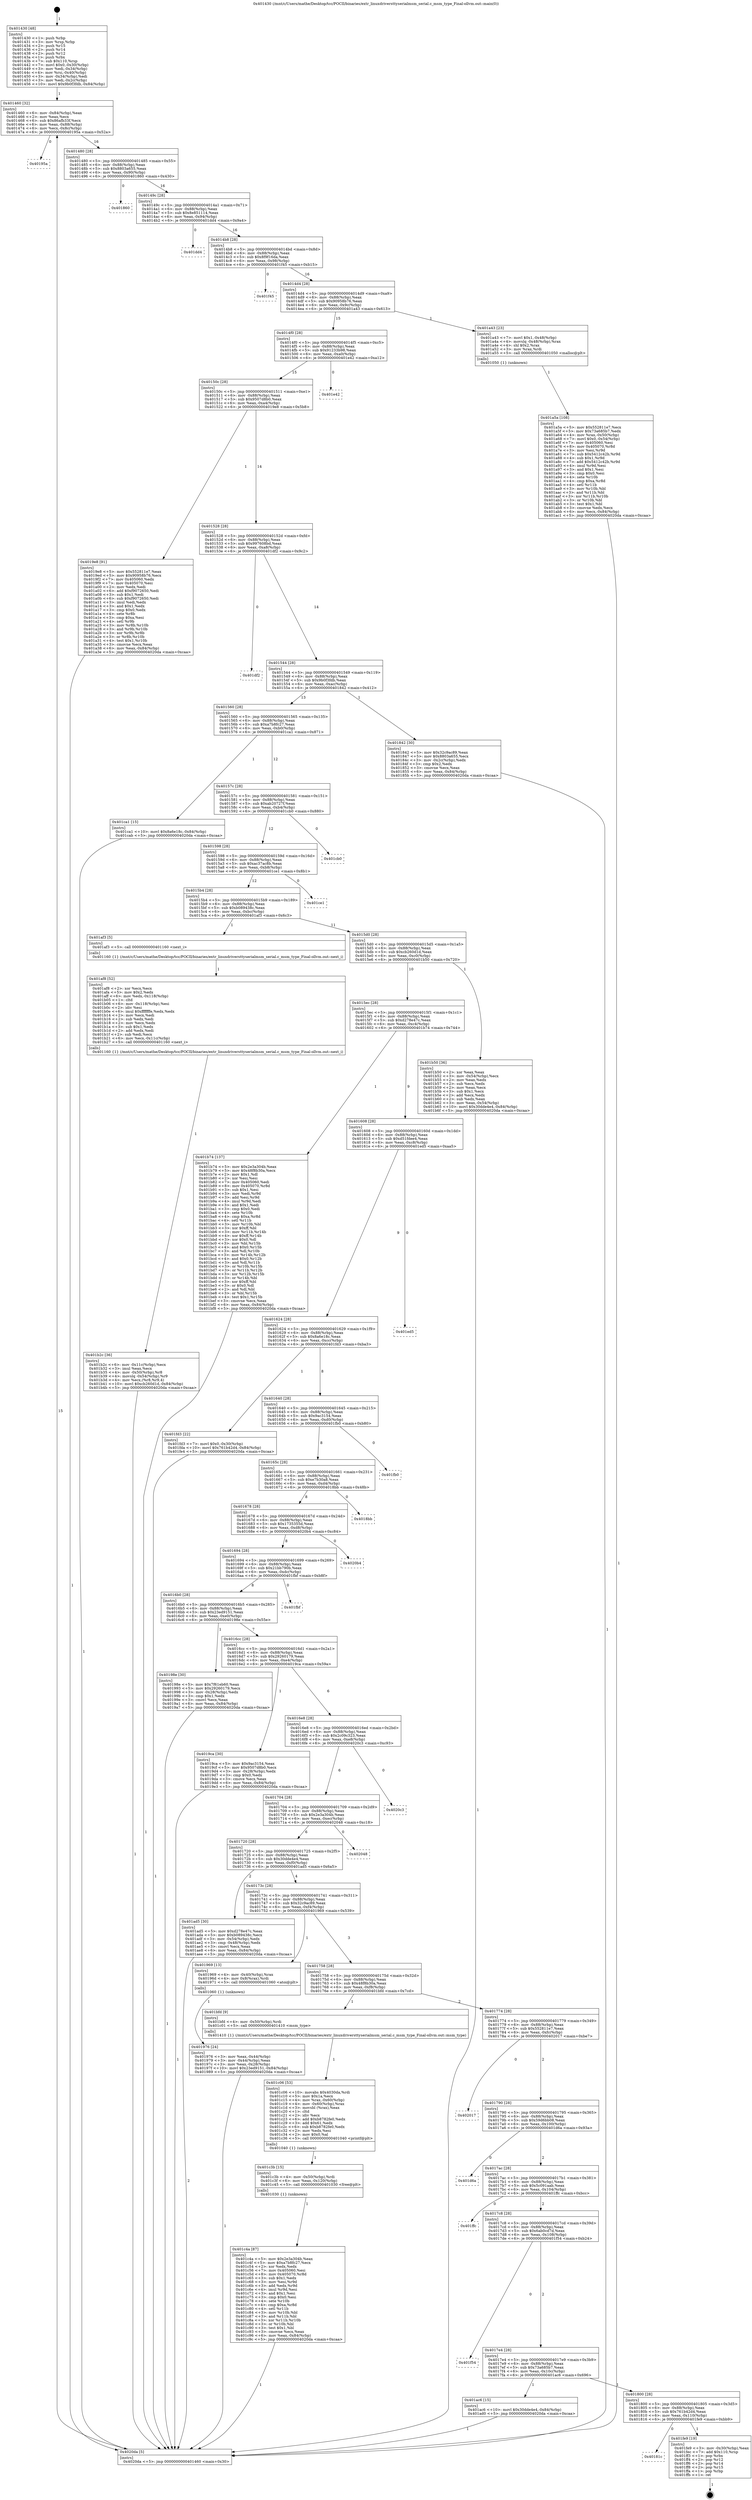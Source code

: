 digraph "0x401430" {
  label = "0x401430 (/mnt/c/Users/mathe/Desktop/tcc/POCII/binaries/extr_linuxdriversttyserialmsm_serial.c_msm_type_Final-ollvm.out::main(0))"
  labelloc = "t"
  node[shape=record]

  Entry [label="",width=0.3,height=0.3,shape=circle,fillcolor=black,style=filled]
  "0x401460" [label="{
     0x401460 [32]\l
     | [instrs]\l
     &nbsp;&nbsp;0x401460 \<+6\>: mov -0x84(%rbp),%eax\l
     &nbsp;&nbsp;0x401466 \<+2\>: mov %eax,%ecx\l
     &nbsp;&nbsp;0x401468 \<+6\>: sub $0x86afb33f,%ecx\l
     &nbsp;&nbsp;0x40146e \<+6\>: mov %eax,-0x88(%rbp)\l
     &nbsp;&nbsp;0x401474 \<+6\>: mov %ecx,-0x8c(%rbp)\l
     &nbsp;&nbsp;0x40147a \<+6\>: je 000000000040195a \<main+0x52a\>\l
  }"]
  "0x40195a" [label="{
     0x40195a\l
  }", style=dashed]
  "0x401480" [label="{
     0x401480 [28]\l
     | [instrs]\l
     &nbsp;&nbsp;0x401480 \<+5\>: jmp 0000000000401485 \<main+0x55\>\l
     &nbsp;&nbsp;0x401485 \<+6\>: mov -0x88(%rbp),%eax\l
     &nbsp;&nbsp;0x40148b \<+5\>: sub $0x8803a655,%eax\l
     &nbsp;&nbsp;0x401490 \<+6\>: mov %eax,-0x90(%rbp)\l
     &nbsp;&nbsp;0x401496 \<+6\>: je 0000000000401860 \<main+0x430\>\l
  }"]
  Exit [label="",width=0.3,height=0.3,shape=circle,fillcolor=black,style=filled,peripheries=2]
  "0x401860" [label="{
     0x401860\l
  }", style=dashed]
  "0x40149c" [label="{
     0x40149c [28]\l
     | [instrs]\l
     &nbsp;&nbsp;0x40149c \<+5\>: jmp 00000000004014a1 \<main+0x71\>\l
     &nbsp;&nbsp;0x4014a1 \<+6\>: mov -0x88(%rbp),%eax\l
     &nbsp;&nbsp;0x4014a7 \<+5\>: sub $0x8e851114,%eax\l
     &nbsp;&nbsp;0x4014ac \<+6\>: mov %eax,-0x94(%rbp)\l
     &nbsp;&nbsp;0x4014b2 \<+6\>: je 0000000000401dd4 \<main+0x9a4\>\l
  }"]
  "0x40181c" [label="{
     0x40181c\l
  }", style=dashed]
  "0x401dd4" [label="{
     0x401dd4\l
  }", style=dashed]
  "0x4014b8" [label="{
     0x4014b8 [28]\l
     | [instrs]\l
     &nbsp;&nbsp;0x4014b8 \<+5\>: jmp 00000000004014bd \<main+0x8d\>\l
     &nbsp;&nbsp;0x4014bd \<+6\>: mov -0x88(%rbp),%eax\l
     &nbsp;&nbsp;0x4014c3 \<+5\>: sub $0x8f9f16da,%eax\l
     &nbsp;&nbsp;0x4014c8 \<+6\>: mov %eax,-0x98(%rbp)\l
     &nbsp;&nbsp;0x4014ce \<+6\>: je 0000000000401f45 \<main+0xb15\>\l
  }"]
  "0x401fe9" [label="{
     0x401fe9 [19]\l
     | [instrs]\l
     &nbsp;&nbsp;0x401fe9 \<+3\>: mov -0x30(%rbp),%eax\l
     &nbsp;&nbsp;0x401fec \<+7\>: add $0x110,%rsp\l
     &nbsp;&nbsp;0x401ff3 \<+1\>: pop %rbx\l
     &nbsp;&nbsp;0x401ff4 \<+2\>: pop %r12\l
     &nbsp;&nbsp;0x401ff6 \<+2\>: pop %r14\l
     &nbsp;&nbsp;0x401ff8 \<+2\>: pop %r15\l
     &nbsp;&nbsp;0x401ffa \<+1\>: pop %rbp\l
     &nbsp;&nbsp;0x401ffb \<+1\>: ret\l
  }"]
  "0x401f45" [label="{
     0x401f45\l
  }", style=dashed]
  "0x4014d4" [label="{
     0x4014d4 [28]\l
     | [instrs]\l
     &nbsp;&nbsp;0x4014d4 \<+5\>: jmp 00000000004014d9 \<main+0xa9\>\l
     &nbsp;&nbsp;0x4014d9 \<+6\>: mov -0x88(%rbp),%eax\l
     &nbsp;&nbsp;0x4014df \<+5\>: sub $0x90958b76,%eax\l
     &nbsp;&nbsp;0x4014e4 \<+6\>: mov %eax,-0x9c(%rbp)\l
     &nbsp;&nbsp;0x4014ea \<+6\>: je 0000000000401a43 \<main+0x613\>\l
  }"]
  "0x401c4a" [label="{
     0x401c4a [87]\l
     | [instrs]\l
     &nbsp;&nbsp;0x401c4a \<+5\>: mov $0x2e3a304b,%eax\l
     &nbsp;&nbsp;0x401c4f \<+5\>: mov $0xa7b8fc27,%ecx\l
     &nbsp;&nbsp;0x401c54 \<+2\>: xor %edx,%edx\l
     &nbsp;&nbsp;0x401c56 \<+7\>: mov 0x405060,%esi\l
     &nbsp;&nbsp;0x401c5d \<+8\>: mov 0x405070,%r8d\l
     &nbsp;&nbsp;0x401c65 \<+3\>: sub $0x1,%edx\l
     &nbsp;&nbsp;0x401c68 \<+3\>: mov %esi,%r9d\l
     &nbsp;&nbsp;0x401c6b \<+3\>: add %edx,%r9d\l
     &nbsp;&nbsp;0x401c6e \<+4\>: imul %r9d,%esi\l
     &nbsp;&nbsp;0x401c72 \<+3\>: and $0x1,%esi\l
     &nbsp;&nbsp;0x401c75 \<+3\>: cmp $0x0,%esi\l
     &nbsp;&nbsp;0x401c78 \<+4\>: sete %r10b\l
     &nbsp;&nbsp;0x401c7c \<+4\>: cmp $0xa,%r8d\l
     &nbsp;&nbsp;0x401c80 \<+4\>: setl %r11b\l
     &nbsp;&nbsp;0x401c84 \<+3\>: mov %r10b,%bl\l
     &nbsp;&nbsp;0x401c87 \<+3\>: and %r11b,%bl\l
     &nbsp;&nbsp;0x401c8a \<+3\>: xor %r11b,%r10b\l
     &nbsp;&nbsp;0x401c8d \<+3\>: or %r10b,%bl\l
     &nbsp;&nbsp;0x401c90 \<+3\>: test $0x1,%bl\l
     &nbsp;&nbsp;0x401c93 \<+3\>: cmovne %ecx,%eax\l
     &nbsp;&nbsp;0x401c96 \<+6\>: mov %eax,-0x84(%rbp)\l
     &nbsp;&nbsp;0x401c9c \<+5\>: jmp 00000000004020da \<main+0xcaa\>\l
  }"]
  "0x401a43" [label="{
     0x401a43 [23]\l
     | [instrs]\l
     &nbsp;&nbsp;0x401a43 \<+7\>: movl $0x1,-0x48(%rbp)\l
     &nbsp;&nbsp;0x401a4a \<+4\>: movslq -0x48(%rbp),%rax\l
     &nbsp;&nbsp;0x401a4e \<+4\>: shl $0x2,%rax\l
     &nbsp;&nbsp;0x401a52 \<+3\>: mov %rax,%rdi\l
     &nbsp;&nbsp;0x401a55 \<+5\>: call 0000000000401050 \<malloc@plt\>\l
     | [calls]\l
     &nbsp;&nbsp;0x401050 \{1\} (unknown)\l
  }"]
  "0x4014f0" [label="{
     0x4014f0 [28]\l
     | [instrs]\l
     &nbsp;&nbsp;0x4014f0 \<+5\>: jmp 00000000004014f5 \<main+0xc5\>\l
     &nbsp;&nbsp;0x4014f5 \<+6\>: mov -0x88(%rbp),%eax\l
     &nbsp;&nbsp;0x4014fb \<+5\>: sub $0x91233b98,%eax\l
     &nbsp;&nbsp;0x401500 \<+6\>: mov %eax,-0xa0(%rbp)\l
     &nbsp;&nbsp;0x401506 \<+6\>: je 0000000000401e42 \<main+0xa12\>\l
  }"]
  "0x401c3b" [label="{
     0x401c3b [15]\l
     | [instrs]\l
     &nbsp;&nbsp;0x401c3b \<+4\>: mov -0x50(%rbp),%rdi\l
     &nbsp;&nbsp;0x401c3f \<+6\>: mov %eax,-0x120(%rbp)\l
     &nbsp;&nbsp;0x401c45 \<+5\>: call 0000000000401030 \<free@plt\>\l
     | [calls]\l
     &nbsp;&nbsp;0x401030 \{1\} (unknown)\l
  }"]
  "0x401e42" [label="{
     0x401e42\l
  }", style=dashed]
  "0x40150c" [label="{
     0x40150c [28]\l
     | [instrs]\l
     &nbsp;&nbsp;0x40150c \<+5\>: jmp 0000000000401511 \<main+0xe1\>\l
     &nbsp;&nbsp;0x401511 \<+6\>: mov -0x88(%rbp),%eax\l
     &nbsp;&nbsp;0x401517 \<+5\>: sub $0x9507d8b0,%eax\l
     &nbsp;&nbsp;0x40151c \<+6\>: mov %eax,-0xa4(%rbp)\l
     &nbsp;&nbsp;0x401522 \<+6\>: je 00000000004019e8 \<main+0x5b8\>\l
  }"]
  "0x401c06" [label="{
     0x401c06 [53]\l
     | [instrs]\l
     &nbsp;&nbsp;0x401c06 \<+10\>: movabs $0x4030da,%rdi\l
     &nbsp;&nbsp;0x401c10 \<+5\>: mov $0x1a,%ecx\l
     &nbsp;&nbsp;0x401c15 \<+4\>: mov %rax,-0x60(%rbp)\l
     &nbsp;&nbsp;0x401c19 \<+4\>: mov -0x60(%rbp),%rax\l
     &nbsp;&nbsp;0x401c1d \<+3\>: movsbl (%rax),%eax\l
     &nbsp;&nbsp;0x401c20 \<+1\>: cltd\l
     &nbsp;&nbsp;0x401c21 \<+2\>: idiv %ecx\l
     &nbsp;&nbsp;0x401c23 \<+6\>: add $0xb8782fe0,%edx\l
     &nbsp;&nbsp;0x401c29 \<+3\>: add $0x61,%edx\l
     &nbsp;&nbsp;0x401c2c \<+6\>: sub $0xb8782fe0,%edx\l
     &nbsp;&nbsp;0x401c32 \<+2\>: mov %edx,%esi\l
     &nbsp;&nbsp;0x401c34 \<+2\>: mov $0x0,%al\l
     &nbsp;&nbsp;0x401c36 \<+5\>: call 0000000000401040 \<printf@plt\>\l
     | [calls]\l
     &nbsp;&nbsp;0x401040 \{1\} (unknown)\l
  }"]
  "0x4019e8" [label="{
     0x4019e8 [91]\l
     | [instrs]\l
     &nbsp;&nbsp;0x4019e8 \<+5\>: mov $0x552811e7,%eax\l
     &nbsp;&nbsp;0x4019ed \<+5\>: mov $0x90958b76,%ecx\l
     &nbsp;&nbsp;0x4019f2 \<+7\>: mov 0x405060,%edx\l
     &nbsp;&nbsp;0x4019f9 \<+7\>: mov 0x405070,%esi\l
     &nbsp;&nbsp;0x401a00 \<+2\>: mov %edx,%edi\l
     &nbsp;&nbsp;0x401a02 \<+6\>: add $0xf9072650,%edi\l
     &nbsp;&nbsp;0x401a08 \<+3\>: sub $0x1,%edi\l
     &nbsp;&nbsp;0x401a0b \<+6\>: sub $0xf9072650,%edi\l
     &nbsp;&nbsp;0x401a11 \<+3\>: imul %edi,%edx\l
     &nbsp;&nbsp;0x401a14 \<+3\>: and $0x1,%edx\l
     &nbsp;&nbsp;0x401a17 \<+3\>: cmp $0x0,%edx\l
     &nbsp;&nbsp;0x401a1a \<+4\>: sete %r8b\l
     &nbsp;&nbsp;0x401a1e \<+3\>: cmp $0xa,%esi\l
     &nbsp;&nbsp;0x401a21 \<+4\>: setl %r9b\l
     &nbsp;&nbsp;0x401a25 \<+3\>: mov %r8b,%r10b\l
     &nbsp;&nbsp;0x401a28 \<+3\>: and %r9b,%r10b\l
     &nbsp;&nbsp;0x401a2b \<+3\>: xor %r9b,%r8b\l
     &nbsp;&nbsp;0x401a2e \<+3\>: or %r8b,%r10b\l
     &nbsp;&nbsp;0x401a31 \<+4\>: test $0x1,%r10b\l
     &nbsp;&nbsp;0x401a35 \<+3\>: cmovne %ecx,%eax\l
     &nbsp;&nbsp;0x401a38 \<+6\>: mov %eax,-0x84(%rbp)\l
     &nbsp;&nbsp;0x401a3e \<+5\>: jmp 00000000004020da \<main+0xcaa\>\l
  }"]
  "0x401528" [label="{
     0x401528 [28]\l
     | [instrs]\l
     &nbsp;&nbsp;0x401528 \<+5\>: jmp 000000000040152d \<main+0xfd\>\l
     &nbsp;&nbsp;0x40152d \<+6\>: mov -0x88(%rbp),%eax\l
     &nbsp;&nbsp;0x401533 \<+5\>: sub $0x997608bd,%eax\l
     &nbsp;&nbsp;0x401538 \<+6\>: mov %eax,-0xa8(%rbp)\l
     &nbsp;&nbsp;0x40153e \<+6\>: je 0000000000401df2 \<main+0x9c2\>\l
  }"]
  "0x401b2c" [label="{
     0x401b2c [36]\l
     | [instrs]\l
     &nbsp;&nbsp;0x401b2c \<+6\>: mov -0x11c(%rbp),%ecx\l
     &nbsp;&nbsp;0x401b32 \<+3\>: imul %eax,%ecx\l
     &nbsp;&nbsp;0x401b35 \<+4\>: mov -0x50(%rbp),%r8\l
     &nbsp;&nbsp;0x401b39 \<+4\>: movslq -0x54(%rbp),%r9\l
     &nbsp;&nbsp;0x401b3d \<+4\>: mov %ecx,(%r8,%r9,4)\l
     &nbsp;&nbsp;0x401b41 \<+10\>: movl $0xcb260d1d,-0x84(%rbp)\l
     &nbsp;&nbsp;0x401b4b \<+5\>: jmp 00000000004020da \<main+0xcaa\>\l
  }"]
  "0x401df2" [label="{
     0x401df2\l
  }", style=dashed]
  "0x401544" [label="{
     0x401544 [28]\l
     | [instrs]\l
     &nbsp;&nbsp;0x401544 \<+5\>: jmp 0000000000401549 \<main+0x119\>\l
     &nbsp;&nbsp;0x401549 \<+6\>: mov -0x88(%rbp),%eax\l
     &nbsp;&nbsp;0x40154f \<+5\>: sub $0x9b0f3fdb,%eax\l
     &nbsp;&nbsp;0x401554 \<+6\>: mov %eax,-0xac(%rbp)\l
     &nbsp;&nbsp;0x40155a \<+6\>: je 0000000000401842 \<main+0x412\>\l
  }"]
  "0x401af8" [label="{
     0x401af8 [52]\l
     | [instrs]\l
     &nbsp;&nbsp;0x401af8 \<+2\>: xor %ecx,%ecx\l
     &nbsp;&nbsp;0x401afa \<+5\>: mov $0x2,%edx\l
     &nbsp;&nbsp;0x401aff \<+6\>: mov %edx,-0x118(%rbp)\l
     &nbsp;&nbsp;0x401b05 \<+1\>: cltd\l
     &nbsp;&nbsp;0x401b06 \<+6\>: mov -0x118(%rbp),%esi\l
     &nbsp;&nbsp;0x401b0c \<+2\>: idiv %esi\l
     &nbsp;&nbsp;0x401b0e \<+6\>: imul $0xfffffffe,%edx,%edx\l
     &nbsp;&nbsp;0x401b14 \<+2\>: mov %ecx,%edi\l
     &nbsp;&nbsp;0x401b16 \<+2\>: sub %edx,%edi\l
     &nbsp;&nbsp;0x401b18 \<+2\>: mov %ecx,%edx\l
     &nbsp;&nbsp;0x401b1a \<+3\>: sub $0x1,%edx\l
     &nbsp;&nbsp;0x401b1d \<+2\>: add %edx,%edi\l
     &nbsp;&nbsp;0x401b1f \<+2\>: sub %edi,%ecx\l
     &nbsp;&nbsp;0x401b21 \<+6\>: mov %ecx,-0x11c(%rbp)\l
     &nbsp;&nbsp;0x401b27 \<+5\>: call 0000000000401160 \<next_i\>\l
     | [calls]\l
     &nbsp;&nbsp;0x401160 \{1\} (/mnt/c/Users/mathe/Desktop/tcc/POCII/binaries/extr_linuxdriversttyserialmsm_serial.c_msm_type_Final-ollvm.out::next_i)\l
  }"]
  "0x401842" [label="{
     0x401842 [30]\l
     | [instrs]\l
     &nbsp;&nbsp;0x401842 \<+5\>: mov $0x32c9ac89,%eax\l
     &nbsp;&nbsp;0x401847 \<+5\>: mov $0x8803a655,%ecx\l
     &nbsp;&nbsp;0x40184c \<+3\>: mov -0x2c(%rbp),%edx\l
     &nbsp;&nbsp;0x40184f \<+3\>: cmp $0x2,%edx\l
     &nbsp;&nbsp;0x401852 \<+3\>: cmovne %ecx,%eax\l
     &nbsp;&nbsp;0x401855 \<+6\>: mov %eax,-0x84(%rbp)\l
     &nbsp;&nbsp;0x40185b \<+5\>: jmp 00000000004020da \<main+0xcaa\>\l
  }"]
  "0x401560" [label="{
     0x401560 [28]\l
     | [instrs]\l
     &nbsp;&nbsp;0x401560 \<+5\>: jmp 0000000000401565 \<main+0x135\>\l
     &nbsp;&nbsp;0x401565 \<+6\>: mov -0x88(%rbp),%eax\l
     &nbsp;&nbsp;0x40156b \<+5\>: sub $0xa7b8fc27,%eax\l
     &nbsp;&nbsp;0x401570 \<+6\>: mov %eax,-0xb0(%rbp)\l
     &nbsp;&nbsp;0x401576 \<+6\>: je 0000000000401ca1 \<main+0x871\>\l
  }"]
  "0x4020da" [label="{
     0x4020da [5]\l
     | [instrs]\l
     &nbsp;&nbsp;0x4020da \<+5\>: jmp 0000000000401460 \<main+0x30\>\l
  }"]
  "0x401430" [label="{
     0x401430 [48]\l
     | [instrs]\l
     &nbsp;&nbsp;0x401430 \<+1\>: push %rbp\l
     &nbsp;&nbsp;0x401431 \<+3\>: mov %rsp,%rbp\l
     &nbsp;&nbsp;0x401434 \<+2\>: push %r15\l
     &nbsp;&nbsp;0x401436 \<+2\>: push %r14\l
     &nbsp;&nbsp;0x401438 \<+2\>: push %r12\l
     &nbsp;&nbsp;0x40143a \<+1\>: push %rbx\l
     &nbsp;&nbsp;0x40143b \<+7\>: sub $0x110,%rsp\l
     &nbsp;&nbsp;0x401442 \<+7\>: movl $0x0,-0x30(%rbp)\l
     &nbsp;&nbsp;0x401449 \<+3\>: mov %edi,-0x34(%rbp)\l
     &nbsp;&nbsp;0x40144c \<+4\>: mov %rsi,-0x40(%rbp)\l
     &nbsp;&nbsp;0x401450 \<+3\>: mov -0x34(%rbp),%edi\l
     &nbsp;&nbsp;0x401453 \<+3\>: mov %edi,-0x2c(%rbp)\l
     &nbsp;&nbsp;0x401456 \<+10\>: movl $0x9b0f3fdb,-0x84(%rbp)\l
  }"]
  "0x401800" [label="{
     0x401800 [28]\l
     | [instrs]\l
     &nbsp;&nbsp;0x401800 \<+5\>: jmp 0000000000401805 \<main+0x3d5\>\l
     &nbsp;&nbsp;0x401805 \<+6\>: mov -0x88(%rbp),%eax\l
     &nbsp;&nbsp;0x40180b \<+5\>: sub $0x761b42d4,%eax\l
     &nbsp;&nbsp;0x401810 \<+6\>: mov %eax,-0x110(%rbp)\l
     &nbsp;&nbsp;0x401816 \<+6\>: je 0000000000401fe9 \<main+0xbb9\>\l
  }"]
  "0x401ca1" [label="{
     0x401ca1 [15]\l
     | [instrs]\l
     &nbsp;&nbsp;0x401ca1 \<+10\>: movl $0x8a6e18c,-0x84(%rbp)\l
     &nbsp;&nbsp;0x401cab \<+5\>: jmp 00000000004020da \<main+0xcaa\>\l
  }"]
  "0x40157c" [label="{
     0x40157c [28]\l
     | [instrs]\l
     &nbsp;&nbsp;0x40157c \<+5\>: jmp 0000000000401581 \<main+0x151\>\l
     &nbsp;&nbsp;0x401581 \<+6\>: mov -0x88(%rbp),%eax\l
     &nbsp;&nbsp;0x401587 \<+5\>: sub $0xab20727f,%eax\l
     &nbsp;&nbsp;0x40158c \<+6\>: mov %eax,-0xb4(%rbp)\l
     &nbsp;&nbsp;0x401592 \<+6\>: je 0000000000401cb0 \<main+0x880\>\l
  }"]
  "0x401ac6" [label="{
     0x401ac6 [15]\l
     | [instrs]\l
     &nbsp;&nbsp;0x401ac6 \<+10\>: movl $0x30dde4e4,-0x84(%rbp)\l
     &nbsp;&nbsp;0x401ad0 \<+5\>: jmp 00000000004020da \<main+0xcaa\>\l
  }"]
  "0x401cb0" [label="{
     0x401cb0\l
  }", style=dashed]
  "0x401598" [label="{
     0x401598 [28]\l
     | [instrs]\l
     &nbsp;&nbsp;0x401598 \<+5\>: jmp 000000000040159d \<main+0x16d\>\l
     &nbsp;&nbsp;0x40159d \<+6\>: mov -0x88(%rbp),%eax\l
     &nbsp;&nbsp;0x4015a3 \<+5\>: sub $0xac37ac8b,%eax\l
     &nbsp;&nbsp;0x4015a8 \<+6\>: mov %eax,-0xb8(%rbp)\l
     &nbsp;&nbsp;0x4015ae \<+6\>: je 0000000000401ce1 \<main+0x8b1\>\l
  }"]
  "0x4017e4" [label="{
     0x4017e4 [28]\l
     | [instrs]\l
     &nbsp;&nbsp;0x4017e4 \<+5\>: jmp 00000000004017e9 \<main+0x3b9\>\l
     &nbsp;&nbsp;0x4017e9 \<+6\>: mov -0x88(%rbp),%eax\l
     &nbsp;&nbsp;0x4017ef \<+5\>: sub $0x73a685b7,%eax\l
     &nbsp;&nbsp;0x4017f4 \<+6\>: mov %eax,-0x10c(%rbp)\l
     &nbsp;&nbsp;0x4017fa \<+6\>: je 0000000000401ac6 \<main+0x696\>\l
  }"]
  "0x401ce1" [label="{
     0x401ce1\l
  }", style=dashed]
  "0x4015b4" [label="{
     0x4015b4 [28]\l
     | [instrs]\l
     &nbsp;&nbsp;0x4015b4 \<+5\>: jmp 00000000004015b9 \<main+0x189\>\l
     &nbsp;&nbsp;0x4015b9 \<+6\>: mov -0x88(%rbp),%eax\l
     &nbsp;&nbsp;0x4015bf \<+5\>: sub $0xb089438c,%eax\l
     &nbsp;&nbsp;0x4015c4 \<+6\>: mov %eax,-0xbc(%rbp)\l
     &nbsp;&nbsp;0x4015ca \<+6\>: je 0000000000401af3 \<main+0x6c3\>\l
  }"]
  "0x401f54" [label="{
     0x401f54\l
  }", style=dashed]
  "0x401af3" [label="{
     0x401af3 [5]\l
     | [instrs]\l
     &nbsp;&nbsp;0x401af3 \<+5\>: call 0000000000401160 \<next_i\>\l
     | [calls]\l
     &nbsp;&nbsp;0x401160 \{1\} (/mnt/c/Users/mathe/Desktop/tcc/POCII/binaries/extr_linuxdriversttyserialmsm_serial.c_msm_type_Final-ollvm.out::next_i)\l
  }"]
  "0x4015d0" [label="{
     0x4015d0 [28]\l
     | [instrs]\l
     &nbsp;&nbsp;0x4015d0 \<+5\>: jmp 00000000004015d5 \<main+0x1a5\>\l
     &nbsp;&nbsp;0x4015d5 \<+6\>: mov -0x88(%rbp),%eax\l
     &nbsp;&nbsp;0x4015db \<+5\>: sub $0xcb260d1d,%eax\l
     &nbsp;&nbsp;0x4015e0 \<+6\>: mov %eax,-0xc0(%rbp)\l
     &nbsp;&nbsp;0x4015e6 \<+6\>: je 0000000000401b50 \<main+0x720\>\l
  }"]
  "0x4017c8" [label="{
     0x4017c8 [28]\l
     | [instrs]\l
     &nbsp;&nbsp;0x4017c8 \<+5\>: jmp 00000000004017cd \<main+0x39d\>\l
     &nbsp;&nbsp;0x4017cd \<+6\>: mov -0x88(%rbp),%eax\l
     &nbsp;&nbsp;0x4017d3 \<+5\>: sub $0x6ab0cd7d,%eax\l
     &nbsp;&nbsp;0x4017d8 \<+6\>: mov %eax,-0x108(%rbp)\l
     &nbsp;&nbsp;0x4017de \<+6\>: je 0000000000401f54 \<main+0xb24\>\l
  }"]
  "0x401b50" [label="{
     0x401b50 [36]\l
     | [instrs]\l
     &nbsp;&nbsp;0x401b50 \<+2\>: xor %eax,%eax\l
     &nbsp;&nbsp;0x401b52 \<+3\>: mov -0x54(%rbp),%ecx\l
     &nbsp;&nbsp;0x401b55 \<+2\>: mov %eax,%edx\l
     &nbsp;&nbsp;0x401b57 \<+2\>: sub %ecx,%edx\l
     &nbsp;&nbsp;0x401b59 \<+2\>: mov %eax,%ecx\l
     &nbsp;&nbsp;0x401b5b \<+3\>: sub $0x1,%ecx\l
     &nbsp;&nbsp;0x401b5e \<+2\>: add %ecx,%edx\l
     &nbsp;&nbsp;0x401b60 \<+2\>: sub %edx,%eax\l
     &nbsp;&nbsp;0x401b62 \<+3\>: mov %eax,-0x54(%rbp)\l
     &nbsp;&nbsp;0x401b65 \<+10\>: movl $0x30dde4e4,-0x84(%rbp)\l
     &nbsp;&nbsp;0x401b6f \<+5\>: jmp 00000000004020da \<main+0xcaa\>\l
  }"]
  "0x4015ec" [label="{
     0x4015ec [28]\l
     | [instrs]\l
     &nbsp;&nbsp;0x4015ec \<+5\>: jmp 00000000004015f1 \<main+0x1c1\>\l
     &nbsp;&nbsp;0x4015f1 \<+6\>: mov -0x88(%rbp),%eax\l
     &nbsp;&nbsp;0x4015f7 \<+5\>: sub $0xd278e47c,%eax\l
     &nbsp;&nbsp;0x4015fc \<+6\>: mov %eax,-0xc4(%rbp)\l
     &nbsp;&nbsp;0x401602 \<+6\>: je 0000000000401b74 \<main+0x744\>\l
  }"]
  "0x401ffc" [label="{
     0x401ffc\l
  }", style=dashed]
  "0x401b74" [label="{
     0x401b74 [137]\l
     | [instrs]\l
     &nbsp;&nbsp;0x401b74 \<+5\>: mov $0x2e3a304b,%eax\l
     &nbsp;&nbsp;0x401b79 \<+5\>: mov $0x48f8b30a,%ecx\l
     &nbsp;&nbsp;0x401b7e \<+2\>: mov $0x1,%dl\l
     &nbsp;&nbsp;0x401b80 \<+2\>: xor %esi,%esi\l
     &nbsp;&nbsp;0x401b82 \<+7\>: mov 0x405060,%edi\l
     &nbsp;&nbsp;0x401b89 \<+8\>: mov 0x405070,%r8d\l
     &nbsp;&nbsp;0x401b91 \<+3\>: sub $0x1,%esi\l
     &nbsp;&nbsp;0x401b94 \<+3\>: mov %edi,%r9d\l
     &nbsp;&nbsp;0x401b97 \<+3\>: add %esi,%r9d\l
     &nbsp;&nbsp;0x401b9a \<+4\>: imul %r9d,%edi\l
     &nbsp;&nbsp;0x401b9e \<+3\>: and $0x1,%edi\l
     &nbsp;&nbsp;0x401ba1 \<+3\>: cmp $0x0,%edi\l
     &nbsp;&nbsp;0x401ba4 \<+4\>: sete %r10b\l
     &nbsp;&nbsp;0x401ba8 \<+4\>: cmp $0xa,%r8d\l
     &nbsp;&nbsp;0x401bac \<+4\>: setl %r11b\l
     &nbsp;&nbsp;0x401bb0 \<+3\>: mov %r10b,%bl\l
     &nbsp;&nbsp;0x401bb3 \<+3\>: xor $0xff,%bl\l
     &nbsp;&nbsp;0x401bb6 \<+3\>: mov %r11b,%r14b\l
     &nbsp;&nbsp;0x401bb9 \<+4\>: xor $0xff,%r14b\l
     &nbsp;&nbsp;0x401bbd \<+3\>: xor $0x0,%dl\l
     &nbsp;&nbsp;0x401bc0 \<+3\>: mov %bl,%r15b\l
     &nbsp;&nbsp;0x401bc3 \<+4\>: and $0x0,%r15b\l
     &nbsp;&nbsp;0x401bc7 \<+3\>: and %dl,%r10b\l
     &nbsp;&nbsp;0x401bca \<+3\>: mov %r14b,%r12b\l
     &nbsp;&nbsp;0x401bcd \<+4\>: and $0x0,%r12b\l
     &nbsp;&nbsp;0x401bd1 \<+3\>: and %dl,%r11b\l
     &nbsp;&nbsp;0x401bd4 \<+3\>: or %r10b,%r15b\l
     &nbsp;&nbsp;0x401bd7 \<+3\>: or %r11b,%r12b\l
     &nbsp;&nbsp;0x401bda \<+3\>: xor %r12b,%r15b\l
     &nbsp;&nbsp;0x401bdd \<+3\>: or %r14b,%bl\l
     &nbsp;&nbsp;0x401be0 \<+3\>: xor $0xff,%bl\l
     &nbsp;&nbsp;0x401be3 \<+3\>: or $0x0,%dl\l
     &nbsp;&nbsp;0x401be6 \<+2\>: and %dl,%bl\l
     &nbsp;&nbsp;0x401be8 \<+3\>: or %bl,%r15b\l
     &nbsp;&nbsp;0x401beb \<+4\>: test $0x1,%r15b\l
     &nbsp;&nbsp;0x401bef \<+3\>: cmovne %ecx,%eax\l
     &nbsp;&nbsp;0x401bf2 \<+6\>: mov %eax,-0x84(%rbp)\l
     &nbsp;&nbsp;0x401bf8 \<+5\>: jmp 00000000004020da \<main+0xcaa\>\l
  }"]
  "0x401608" [label="{
     0x401608 [28]\l
     | [instrs]\l
     &nbsp;&nbsp;0x401608 \<+5\>: jmp 000000000040160d \<main+0x1dd\>\l
     &nbsp;&nbsp;0x40160d \<+6\>: mov -0x88(%rbp),%eax\l
     &nbsp;&nbsp;0x401613 \<+5\>: sub $0xd51fdee4,%eax\l
     &nbsp;&nbsp;0x401618 \<+6\>: mov %eax,-0xc8(%rbp)\l
     &nbsp;&nbsp;0x40161e \<+6\>: je 0000000000401ed5 \<main+0xaa5\>\l
  }"]
  "0x4017ac" [label="{
     0x4017ac [28]\l
     | [instrs]\l
     &nbsp;&nbsp;0x4017ac \<+5\>: jmp 00000000004017b1 \<main+0x381\>\l
     &nbsp;&nbsp;0x4017b1 \<+6\>: mov -0x88(%rbp),%eax\l
     &nbsp;&nbsp;0x4017b7 \<+5\>: sub $0x5c091aab,%eax\l
     &nbsp;&nbsp;0x4017bc \<+6\>: mov %eax,-0x104(%rbp)\l
     &nbsp;&nbsp;0x4017c2 \<+6\>: je 0000000000401ffc \<main+0xbcc\>\l
  }"]
  "0x401ed5" [label="{
     0x401ed5\l
  }", style=dashed]
  "0x401624" [label="{
     0x401624 [28]\l
     | [instrs]\l
     &nbsp;&nbsp;0x401624 \<+5\>: jmp 0000000000401629 \<main+0x1f9\>\l
     &nbsp;&nbsp;0x401629 \<+6\>: mov -0x88(%rbp),%eax\l
     &nbsp;&nbsp;0x40162f \<+5\>: sub $0x8a6e18c,%eax\l
     &nbsp;&nbsp;0x401634 \<+6\>: mov %eax,-0xcc(%rbp)\l
     &nbsp;&nbsp;0x40163a \<+6\>: je 0000000000401fd3 \<main+0xba3\>\l
  }"]
  "0x401d6a" [label="{
     0x401d6a\l
  }", style=dashed]
  "0x401fd3" [label="{
     0x401fd3 [22]\l
     | [instrs]\l
     &nbsp;&nbsp;0x401fd3 \<+7\>: movl $0x0,-0x30(%rbp)\l
     &nbsp;&nbsp;0x401fda \<+10\>: movl $0x761b42d4,-0x84(%rbp)\l
     &nbsp;&nbsp;0x401fe4 \<+5\>: jmp 00000000004020da \<main+0xcaa\>\l
  }"]
  "0x401640" [label="{
     0x401640 [28]\l
     | [instrs]\l
     &nbsp;&nbsp;0x401640 \<+5\>: jmp 0000000000401645 \<main+0x215\>\l
     &nbsp;&nbsp;0x401645 \<+6\>: mov -0x88(%rbp),%eax\l
     &nbsp;&nbsp;0x40164b \<+5\>: sub $0x9ac3154,%eax\l
     &nbsp;&nbsp;0x401650 \<+6\>: mov %eax,-0xd0(%rbp)\l
     &nbsp;&nbsp;0x401656 \<+6\>: je 0000000000401fb0 \<main+0xb80\>\l
  }"]
  "0x401790" [label="{
     0x401790 [28]\l
     | [instrs]\l
     &nbsp;&nbsp;0x401790 \<+5\>: jmp 0000000000401795 \<main+0x365\>\l
     &nbsp;&nbsp;0x401795 \<+6\>: mov -0x88(%rbp),%eax\l
     &nbsp;&nbsp;0x40179b \<+5\>: sub $0x59d6bb08,%eax\l
     &nbsp;&nbsp;0x4017a0 \<+6\>: mov %eax,-0x100(%rbp)\l
     &nbsp;&nbsp;0x4017a6 \<+6\>: je 0000000000401d6a \<main+0x93a\>\l
  }"]
  "0x401fb0" [label="{
     0x401fb0\l
  }", style=dashed]
  "0x40165c" [label="{
     0x40165c [28]\l
     | [instrs]\l
     &nbsp;&nbsp;0x40165c \<+5\>: jmp 0000000000401661 \<main+0x231\>\l
     &nbsp;&nbsp;0x401661 \<+6\>: mov -0x88(%rbp),%eax\l
     &nbsp;&nbsp;0x401667 \<+5\>: sub $0xe7b30a8,%eax\l
     &nbsp;&nbsp;0x40166c \<+6\>: mov %eax,-0xd4(%rbp)\l
     &nbsp;&nbsp;0x401672 \<+6\>: je 00000000004018bb \<main+0x48b\>\l
  }"]
  "0x402017" [label="{
     0x402017\l
  }", style=dashed]
  "0x4018bb" [label="{
     0x4018bb\l
  }", style=dashed]
  "0x401678" [label="{
     0x401678 [28]\l
     | [instrs]\l
     &nbsp;&nbsp;0x401678 \<+5\>: jmp 000000000040167d \<main+0x24d\>\l
     &nbsp;&nbsp;0x40167d \<+6\>: mov -0x88(%rbp),%eax\l
     &nbsp;&nbsp;0x401683 \<+5\>: sub $0x1735355d,%eax\l
     &nbsp;&nbsp;0x401688 \<+6\>: mov %eax,-0xd8(%rbp)\l
     &nbsp;&nbsp;0x40168e \<+6\>: je 00000000004020b4 \<main+0xc84\>\l
  }"]
  "0x401774" [label="{
     0x401774 [28]\l
     | [instrs]\l
     &nbsp;&nbsp;0x401774 \<+5\>: jmp 0000000000401779 \<main+0x349\>\l
     &nbsp;&nbsp;0x401779 \<+6\>: mov -0x88(%rbp),%eax\l
     &nbsp;&nbsp;0x40177f \<+5\>: sub $0x552811e7,%eax\l
     &nbsp;&nbsp;0x401784 \<+6\>: mov %eax,-0xfc(%rbp)\l
     &nbsp;&nbsp;0x40178a \<+6\>: je 0000000000402017 \<main+0xbe7\>\l
  }"]
  "0x4020b4" [label="{
     0x4020b4\l
  }", style=dashed]
  "0x401694" [label="{
     0x401694 [28]\l
     | [instrs]\l
     &nbsp;&nbsp;0x401694 \<+5\>: jmp 0000000000401699 \<main+0x269\>\l
     &nbsp;&nbsp;0x401699 \<+6\>: mov -0x88(%rbp),%eax\l
     &nbsp;&nbsp;0x40169f \<+5\>: sub $0x21bb790b,%eax\l
     &nbsp;&nbsp;0x4016a4 \<+6\>: mov %eax,-0xdc(%rbp)\l
     &nbsp;&nbsp;0x4016aa \<+6\>: je 0000000000401fbf \<main+0xb8f\>\l
  }"]
  "0x401bfd" [label="{
     0x401bfd [9]\l
     | [instrs]\l
     &nbsp;&nbsp;0x401bfd \<+4\>: mov -0x50(%rbp),%rdi\l
     &nbsp;&nbsp;0x401c01 \<+5\>: call 0000000000401410 \<msm_type\>\l
     | [calls]\l
     &nbsp;&nbsp;0x401410 \{1\} (/mnt/c/Users/mathe/Desktop/tcc/POCII/binaries/extr_linuxdriversttyserialmsm_serial.c_msm_type_Final-ollvm.out::msm_type)\l
  }"]
  "0x401fbf" [label="{
     0x401fbf\l
  }", style=dashed]
  "0x4016b0" [label="{
     0x4016b0 [28]\l
     | [instrs]\l
     &nbsp;&nbsp;0x4016b0 \<+5\>: jmp 00000000004016b5 \<main+0x285\>\l
     &nbsp;&nbsp;0x4016b5 \<+6\>: mov -0x88(%rbp),%eax\l
     &nbsp;&nbsp;0x4016bb \<+5\>: sub $0x23ed9151,%eax\l
     &nbsp;&nbsp;0x4016c0 \<+6\>: mov %eax,-0xe0(%rbp)\l
     &nbsp;&nbsp;0x4016c6 \<+6\>: je 000000000040198e \<main+0x55e\>\l
  }"]
  "0x401a5a" [label="{
     0x401a5a [108]\l
     | [instrs]\l
     &nbsp;&nbsp;0x401a5a \<+5\>: mov $0x552811e7,%ecx\l
     &nbsp;&nbsp;0x401a5f \<+5\>: mov $0x73a685b7,%edx\l
     &nbsp;&nbsp;0x401a64 \<+4\>: mov %rax,-0x50(%rbp)\l
     &nbsp;&nbsp;0x401a68 \<+7\>: movl $0x0,-0x54(%rbp)\l
     &nbsp;&nbsp;0x401a6f \<+7\>: mov 0x405060,%esi\l
     &nbsp;&nbsp;0x401a76 \<+8\>: mov 0x405070,%r8d\l
     &nbsp;&nbsp;0x401a7e \<+3\>: mov %esi,%r9d\l
     &nbsp;&nbsp;0x401a81 \<+7\>: sub $0x5412c42b,%r9d\l
     &nbsp;&nbsp;0x401a88 \<+4\>: sub $0x1,%r9d\l
     &nbsp;&nbsp;0x401a8c \<+7\>: add $0x5412c42b,%r9d\l
     &nbsp;&nbsp;0x401a93 \<+4\>: imul %r9d,%esi\l
     &nbsp;&nbsp;0x401a97 \<+3\>: and $0x1,%esi\l
     &nbsp;&nbsp;0x401a9a \<+3\>: cmp $0x0,%esi\l
     &nbsp;&nbsp;0x401a9d \<+4\>: sete %r10b\l
     &nbsp;&nbsp;0x401aa1 \<+4\>: cmp $0xa,%r8d\l
     &nbsp;&nbsp;0x401aa5 \<+4\>: setl %r11b\l
     &nbsp;&nbsp;0x401aa9 \<+3\>: mov %r10b,%bl\l
     &nbsp;&nbsp;0x401aac \<+3\>: and %r11b,%bl\l
     &nbsp;&nbsp;0x401aaf \<+3\>: xor %r11b,%r10b\l
     &nbsp;&nbsp;0x401ab2 \<+3\>: or %r10b,%bl\l
     &nbsp;&nbsp;0x401ab5 \<+3\>: test $0x1,%bl\l
     &nbsp;&nbsp;0x401ab8 \<+3\>: cmovne %edx,%ecx\l
     &nbsp;&nbsp;0x401abb \<+6\>: mov %ecx,-0x84(%rbp)\l
     &nbsp;&nbsp;0x401ac1 \<+5\>: jmp 00000000004020da \<main+0xcaa\>\l
  }"]
  "0x40198e" [label="{
     0x40198e [30]\l
     | [instrs]\l
     &nbsp;&nbsp;0x40198e \<+5\>: mov $0x7f61eb60,%eax\l
     &nbsp;&nbsp;0x401993 \<+5\>: mov $0x29260179,%ecx\l
     &nbsp;&nbsp;0x401998 \<+3\>: mov -0x28(%rbp),%edx\l
     &nbsp;&nbsp;0x40199b \<+3\>: cmp $0x1,%edx\l
     &nbsp;&nbsp;0x40199e \<+3\>: cmovl %ecx,%eax\l
     &nbsp;&nbsp;0x4019a1 \<+6\>: mov %eax,-0x84(%rbp)\l
     &nbsp;&nbsp;0x4019a7 \<+5\>: jmp 00000000004020da \<main+0xcaa\>\l
  }"]
  "0x4016cc" [label="{
     0x4016cc [28]\l
     | [instrs]\l
     &nbsp;&nbsp;0x4016cc \<+5\>: jmp 00000000004016d1 \<main+0x2a1\>\l
     &nbsp;&nbsp;0x4016d1 \<+6\>: mov -0x88(%rbp),%eax\l
     &nbsp;&nbsp;0x4016d7 \<+5\>: sub $0x29260179,%eax\l
     &nbsp;&nbsp;0x4016dc \<+6\>: mov %eax,-0xe4(%rbp)\l
     &nbsp;&nbsp;0x4016e2 \<+6\>: je 00000000004019ca \<main+0x59a\>\l
  }"]
  "0x401976" [label="{
     0x401976 [24]\l
     | [instrs]\l
     &nbsp;&nbsp;0x401976 \<+3\>: mov %eax,-0x44(%rbp)\l
     &nbsp;&nbsp;0x401979 \<+3\>: mov -0x44(%rbp),%eax\l
     &nbsp;&nbsp;0x40197c \<+3\>: mov %eax,-0x28(%rbp)\l
     &nbsp;&nbsp;0x40197f \<+10\>: movl $0x23ed9151,-0x84(%rbp)\l
     &nbsp;&nbsp;0x401989 \<+5\>: jmp 00000000004020da \<main+0xcaa\>\l
  }"]
  "0x4019ca" [label="{
     0x4019ca [30]\l
     | [instrs]\l
     &nbsp;&nbsp;0x4019ca \<+5\>: mov $0x9ac3154,%eax\l
     &nbsp;&nbsp;0x4019cf \<+5\>: mov $0x9507d8b0,%ecx\l
     &nbsp;&nbsp;0x4019d4 \<+3\>: mov -0x28(%rbp),%edx\l
     &nbsp;&nbsp;0x4019d7 \<+3\>: cmp $0x0,%edx\l
     &nbsp;&nbsp;0x4019da \<+3\>: cmove %ecx,%eax\l
     &nbsp;&nbsp;0x4019dd \<+6\>: mov %eax,-0x84(%rbp)\l
     &nbsp;&nbsp;0x4019e3 \<+5\>: jmp 00000000004020da \<main+0xcaa\>\l
  }"]
  "0x4016e8" [label="{
     0x4016e8 [28]\l
     | [instrs]\l
     &nbsp;&nbsp;0x4016e8 \<+5\>: jmp 00000000004016ed \<main+0x2bd\>\l
     &nbsp;&nbsp;0x4016ed \<+6\>: mov -0x88(%rbp),%eax\l
     &nbsp;&nbsp;0x4016f3 \<+5\>: sub $0x2c09c323,%eax\l
     &nbsp;&nbsp;0x4016f8 \<+6\>: mov %eax,-0xe8(%rbp)\l
     &nbsp;&nbsp;0x4016fe \<+6\>: je 00000000004020c3 \<main+0xc93\>\l
  }"]
  "0x401758" [label="{
     0x401758 [28]\l
     | [instrs]\l
     &nbsp;&nbsp;0x401758 \<+5\>: jmp 000000000040175d \<main+0x32d\>\l
     &nbsp;&nbsp;0x40175d \<+6\>: mov -0x88(%rbp),%eax\l
     &nbsp;&nbsp;0x401763 \<+5\>: sub $0x48f8b30a,%eax\l
     &nbsp;&nbsp;0x401768 \<+6\>: mov %eax,-0xf8(%rbp)\l
     &nbsp;&nbsp;0x40176e \<+6\>: je 0000000000401bfd \<main+0x7cd\>\l
  }"]
  "0x4020c3" [label="{
     0x4020c3\l
  }", style=dashed]
  "0x401704" [label="{
     0x401704 [28]\l
     | [instrs]\l
     &nbsp;&nbsp;0x401704 \<+5\>: jmp 0000000000401709 \<main+0x2d9\>\l
     &nbsp;&nbsp;0x401709 \<+6\>: mov -0x88(%rbp),%eax\l
     &nbsp;&nbsp;0x40170f \<+5\>: sub $0x2e3a304b,%eax\l
     &nbsp;&nbsp;0x401714 \<+6\>: mov %eax,-0xec(%rbp)\l
     &nbsp;&nbsp;0x40171a \<+6\>: je 0000000000402048 \<main+0xc18\>\l
  }"]
  "0x401969" [label="{
     0x401969 [13]\l
     | [instrs]\l
     &nbsp;&nbsp;0x401969 \<+4\>: mov -0x40(%rbp),%rax\l
     &nbsp;&nbsp;0x40196d \<+4\>: mov 0x8(%rax),%rdi\l
     &nbsp;&nbsp;0x401971 \<+5\>: call 0000000000401060 \<atoi@plt\>\l
     | [calls]\l
     &nbsp;&nbsp;0x401060 \{1\} (unknown)\l
  }"]
  "0x402048" [label="{
     0x402048\l
  }", style=dashed]
  "0x401720" [label="{
     0x401720 [28]\l
     | [instrs]\l
     &nbsp;&nbsp;0x401720 \<+5\>: jmp 0000000000401725 \<main+0x2f5\>\l
     &nbsp;&nbsp;0x401725 \<+6\>: mov -0x88(%rbp),%eax\l
     &nbsp;&nbsp;0x40172b \<+5\>: sub $0x30dde4e4,%eax\l
     &nbsp;&nbsp;0x401730 \<+6\>: mov %eax,-0xf0(%rbp)\l
     &nbsp;&nbsp;0x401736 \<+6\>: je 0000000000401ad5 \<main+0x6a5\>\l
  }"]
  "0x40173c" [label="{
     0x40173c [28]\l
     | [instrs]\l
     &nbsp;&nbsp;0x40173c \<+5\>: jmp 0000000000401741 \<main+0x311\>\l
     &nbsp;&nbsp;0x401741 \<+6\>: mov -0x88(%rbp),%eax\l
     &nbsp;&nbsp;0x401747 \<+5\>: sub $0x32c9ac89,%eax\l
     &nbsp;&nbsp;0x40174c \<+6\>: mov %eax,-0xf4(%rbp)\l
     &nbsp;&nbsp;0x401752 \<+6\>: je 0000000000401969 \<main+0x539\>\l
  }"]
  "0x401ad5" [label="{
     0x401ad5 [30]\l
     | [instrs]\l
     &nbsp;&nbsp;0x401ad5 \<+5\>: mov $0xd278e47c,%eax\l
     &nbsp;&nbsp;0x401ada \<+5\>: mov $0xb089438c,%ecx\l
     &nbsp;&nbsp;0x401adf \<+3\>: mov -0x54(%rbp),%edx\l
     &nbsp;&nbsp;0x401ae2 \<+3\>: cmp -0x48(%rbp),%edx\l
     &nbsp;&nbsp;0x401ae5 \<+3\>: cmovl %ecx,%eax\l
     &nbsp;&nbsp;0x401ae8 \<+6\>: mov %eax,-0x84(%rbp)\l
     &nbsp;&nbsp;0x401aee \<+5\>: jmp 00000000004020da \<main+0xcaa\>\l
  }"]
  Entry -> "0x401430" [label=" 1"]
  "0x401460" -> "0x40195a" [label=" 0"]
  "0x401460" -> "0x401480" [label=" 16"]
  "0x401fe9" -> Exit [label=" 1"]
  "0x401480" -> "0x401860" [label=" 0"]
  "0x401480" -> "0x40149c" [label=" 16"]
  "0x401800" -> "0x40181c" [label=" 0"]
  "0x40149c" -> "0x401dd4" [label=" 0"]
  "0x40149c" -> "0x4014b8" [label=" 16"]
  "0x401800" -> "0x401fe9" [label=" 1"]
  "0x4014b8" -> "0x401f45" [label=" 0"]
  "0x4014b8" -> "0x4014d4" [label=" 16"]
  "0x401fd3" -> "0x4020da" [label=" 1"]
  "0x4014d4" -> "0x401a43" [label=" 1"]
  "0x4014d4" -> "0x4014f0" [label=" 15"]
  "0x401ca1" -> "0x4020da" [label=" 1"]
  "0x4014f0" -> "0x401e42" [label=" 0"]
  "0x4014f0" -> "0x40150c" [label=" 15"]
  "0x401c4a" -> "0x4020da" [label=" 1"]
  "0x40150c" -> "0x4019e8" [label=" 1"]
  "0x40150c" -> "0x401528" [label=" 14"]
  "0x401c3b" -> "0x401c4a" [label=" 1"]
  "0x401528" -> "0x401df2" [label=" 0"]
  "0x401528" -> "0x401544" [label=" 14"]
  "0x401c06" -> "0x401c3b" [label=" 1"]
  "0x401544" -> "0x401842" [label=" 1"]
  "0x401544" -> "0x401560" [label=" 13"]
  "0x401842" -> "0x4020da" [label=" 1"]
  "0x401430" -> "0x401460" [label=" 1"]
  "0x4020da" -> "0x401460" [label=" 15"]
  "0x401bfd" -> "0x401c06" [label=" 1"]
  "0x401560" -> "0x401ca1" [label=" 1"]
  "0x401560" -> "0x40157c" [label=" 12"]
  "0x401b74" -> "0x4020da" [label=" 1"]
  "0x40157c" -> "0x401cb0" [label=" 0"]
  "0x40157c" -> "0x401598" [label=" 12"]
  "0x401b50" -> "0x4020da" [label=" 1"]
  "0x401598" -> "0x401ce1" [label=" 0"]
  "0x401598" -> "0x4015b4" [label=" 12"]
  "0x401af8" -> "0x401b2c" [label=" 1"]
  "0x4015b4" -> "0x401af3" [label=" 1"]
  "0x4015b4" -> "0x4015d0" [label=" 11"]
  "0x401af3" -> "0x401af8" [label=" 1"]
  "0x4015d0" -> "0x401b50" [label=" 1"]
  "0x4015d0" -> "0x4015ec" [label=" 10"]
  "0x401ac6" -> "0x4020da" [label=" 1"]
  "0x4015ec" -> "0x401b74" [label=" 1"]
  "0x4015ec" -> "0x401608" [label=" 9"]
  "0x4017e4" -> "0x401800" [label=" 1"]
  "0x401608" -> "0x401ed5" [label=" 0"]
  "0x401608" -> "0x401624" [label=" 9"]
  "0x401b2c" -> "0x4020da" [label=" 1"]
  "0x401624" -> "0x401fd3" [label=" 1"]
  "0x401624" -> "0x401640" [label=" 8"]
  "0x4017c8" -> "0x4017e4" [label=" 2"]
  "0x401640" -> "0x401fb0" [label=" 0"]
  "0x401640" -> "0x40165c" [label=" 8"]
  "0x401ad5" -> "0x4020da" [label=" 2"]
  "0x40165c" -> "0x4018bb" [label=" 0"]
  "0x40165c" -> "0x401678" [label=" 8"]
  "0x4017ac" -> "0x4017c8" [label=" 2"]
  "0x401678" -> "0x4020b4" [label=" 0"]
  "0x401678" -> "0x401694" [label=" 8"]
  "0x4017e4" -> "0x401ac6" [label=" 1"]
  "0x401694" -> "0x401fbf" [label=" 0"]
  "0x401694" -> "0x4016b0" [label=" 8"]
  "0x401790" -> "0x4017ac" [label=" 2"]
  "0x4016b0" -> "0x40198e" [label=" 1"]
  "0x4016b0" -> "0x4016cc" [label=" 7"]
  "0x4017c8" -> "0x401f54" [label=" 0"]
  "0x4016cc" -> "0x4019ca" [label=" 1"]
  "0x4016cc" -> "0x4016e8" [label=" 6"]
  "0x401774" -> "0x401790" [label=" 2"]
  "0x4016e8" -> "0x4020c3" [label=" 0"]
  "0x4016e8" -> "0x401704" [label=" 6"]
  "0x401774" -> "0x402017" [label=" 0"]
  "0x401704" -> "0x402048" [label=" 0"]
  "0x401704" -> "0x401720" [label=" 6"]
  "0x4017ac" -> "0x401ffc" [label=" 0"]
  "0x401720" -> "0x401ad5" [label=" 2"]
  "0x401720" -> "0x40173c" [label=" 4"]
  "0x401758" -> "0x401774" [label=" 2"]
  "0x40173c" -> "0x401969" [label=" 1"]
  "0x40173c" -> "0x401758" [label=" 3"]
  "0x401969" -> "0x401976" [label=" 1"]
  "0x401976" -> "0x4020da" [label=" 1"]
  "0x40198e" -> "0x4020da" [label=" 1"]
  "0x4019ca" -> "0x4020da" [label=" 1"]
  "0x4019e8" -> "0x4020da" [label=" 1"]
  "0x401a43" -> "0x401a5a" [label=" 1"]
  "0x401a5a" -> "0x4020da" [label=" 1"]
  "0x401790" -> "0x401d6a" [label=" 0"]
  "0x401758" -> "0x401bfd" [label=" 1"]
}
